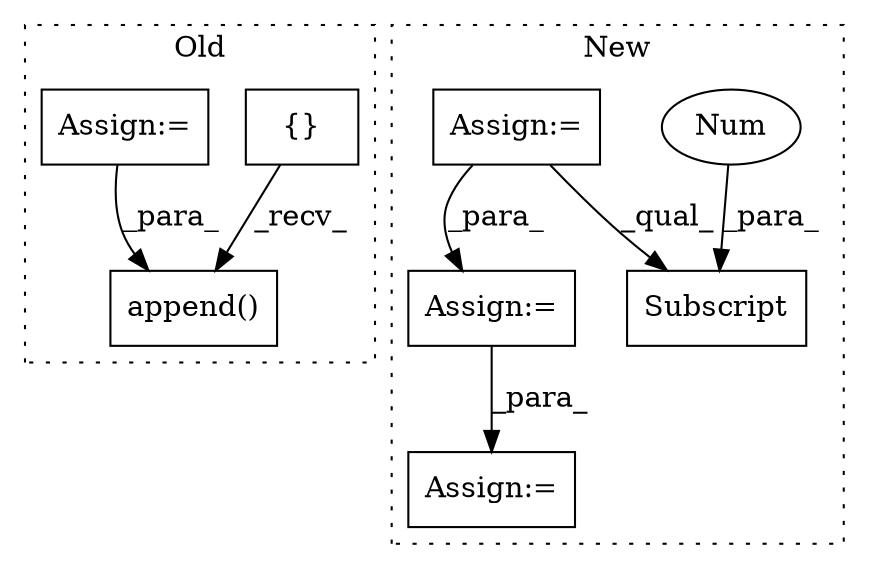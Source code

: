 digraph G {
subgraph cluster0 {
1 [label="append()" a="75" s="42263,42308" l="19,1" shape="box"];
4 [label="{}" a="59" s="41823,41823" l="2,1" shape="box"];
6 [label="Assign:=" a="68" s="42171" l="3" shape="box"];
label = "Old";
style="dotted";
}
subgraph cluster1 {
2 [label="Subscript" a="63" s="41747,0" l="14,0" shape="box"];
3 [label="Num" a="76" s="41758" l="2" shape="ellipse"];
5 [label="Assign:=" a="68" s="40883" l="3" shape="box"];
7 [label="Assign:=" a="68" s="41780" l="3" shape="box"];
8 [label="Assign:=" a="68" s="41890" l="3" shape="box"];
label = "New";
style="dotted";
}
3 -> 2 [label="_para_"];
4 -> 1 [label="_recv_"];
5 -> 7 [label="_para_"];
5 -> 2 [label="_qual_"];
6 -> 1 [label="_para_"];
7 -> 8 [label="_para_"];
}